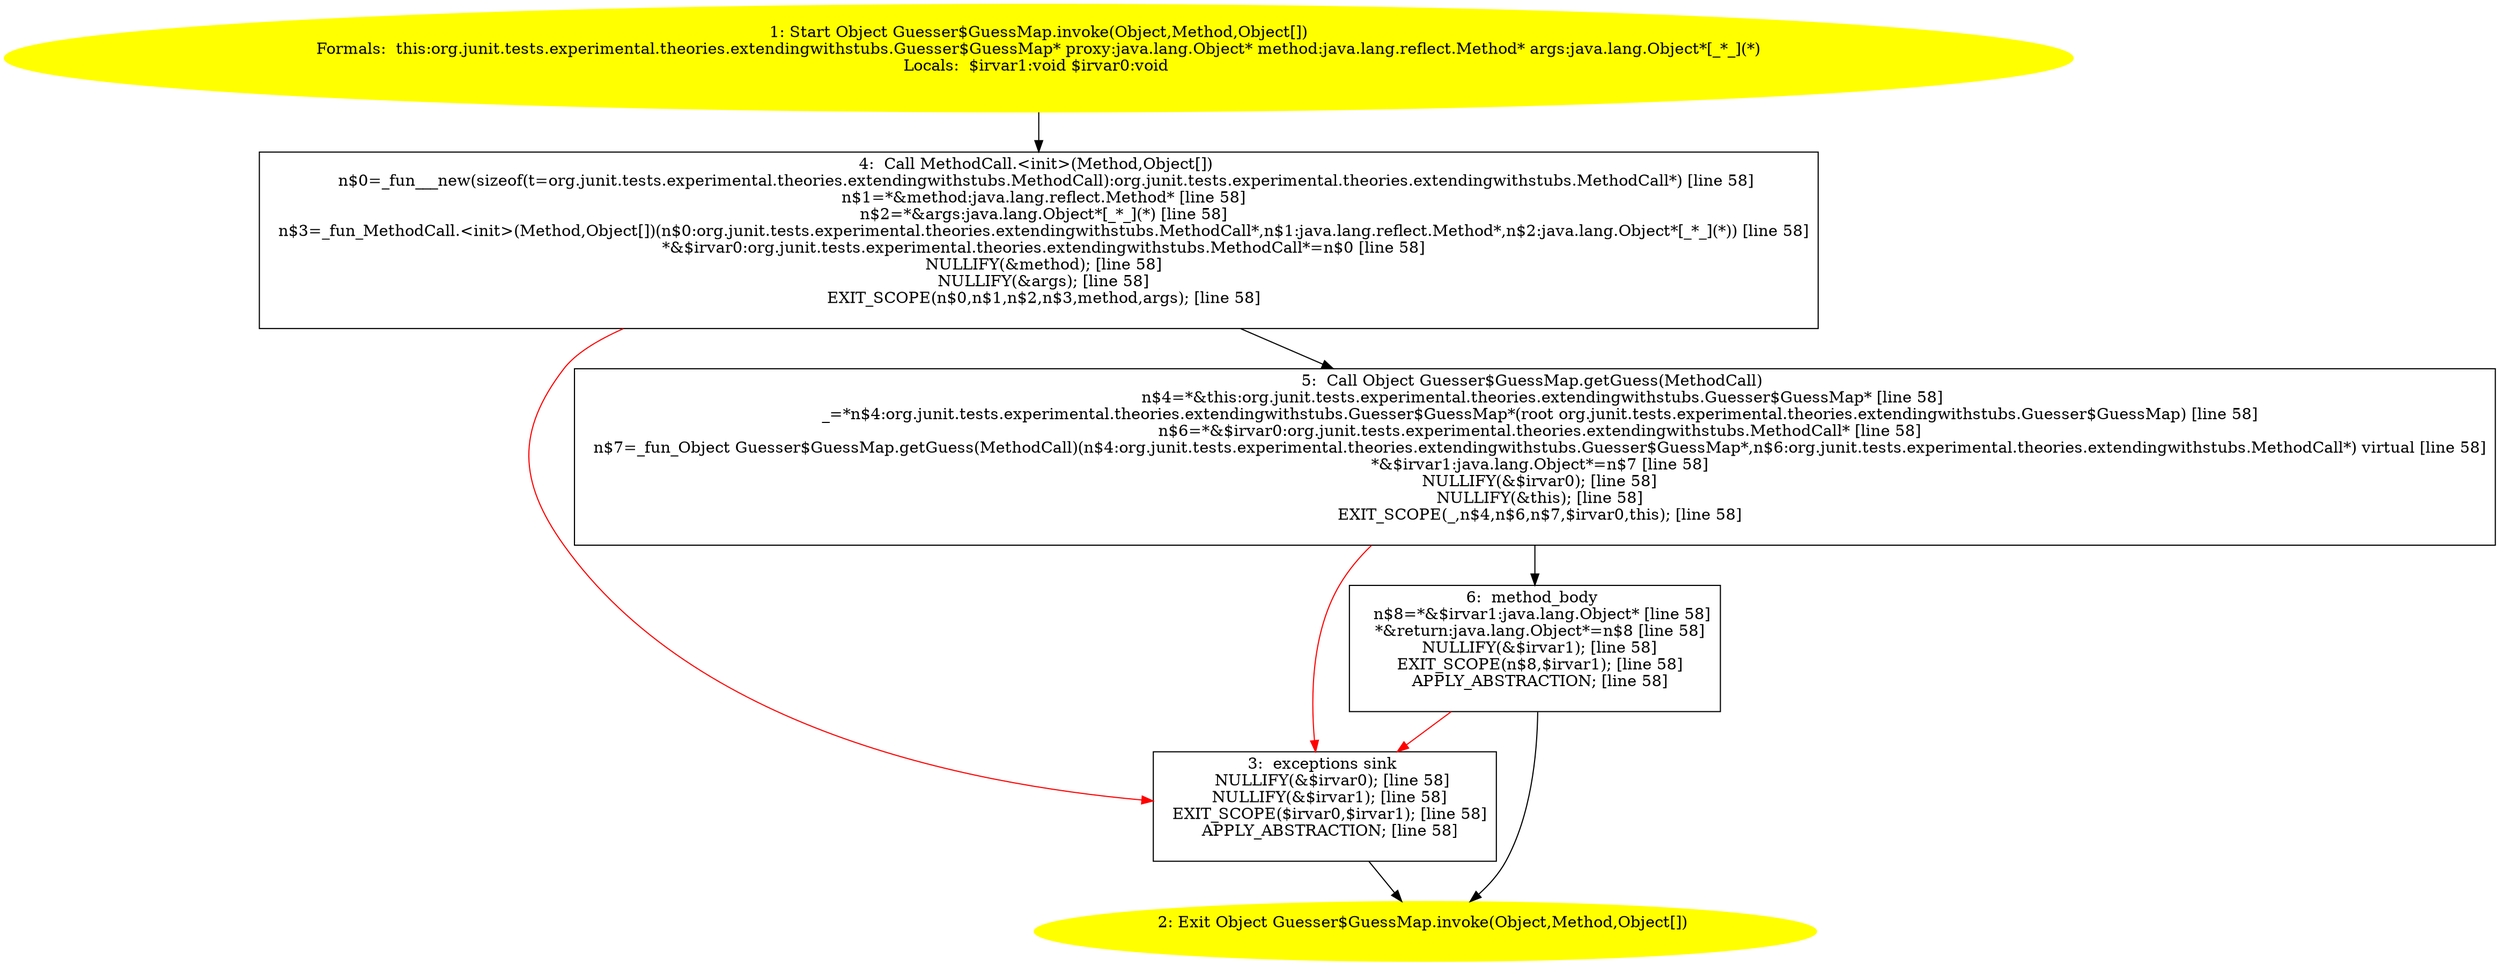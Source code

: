 /* @generated */
digraph cfg {
"org.junit.tests.experimental.theories.extendingwithstubs.Guesser$GuessMap.invoke(java.lang.Object,ja.91f1775c3cbb239ff31a2ab10d47fcb4_1" [label="1: Start Object Guesser$GuessMap.invoke(Object,Method,Object[])\nFormals:  this:org.junit.tests.experimental.theories.extendingwithstubs.Guesser$GuessMap* proxy:java.lang.Object* method:java.lang.reflect.Method* args:java.lang.Object*[_*_](*)\nLocals:  $irvar1:void $irvar0:void \n  " color=yellow style=filled]
	

	 "org.junit.tests.experimental.theories.extendingwithstubs.Guesser$GuessMap.invoke(java.lang.Object,ja.91f1775c3cbb239ff31a2ab10d47fcb4_1" -> "org.junit.tests.experimental.theories.extendingwithstubs.Guesser$GuessMap.invoke(java.lang.Object,ja.91f1775c3cbb239ff31a2ab10d47fcb4_4" ;
"org.junit.tests.experimental.theories.extendingwithstubs.Guesser$GuessMap.invoke(java.lang.Object,ja.91f1775c3cbb239ff31a2ab10d47fcb4_2" [label="2: Exit Object Guesser$GuessMap.invoke(Object,Method,Object[]) \n  " color=yellow style=filled]
	

"org.junit.tests.experimental.theories.extendingwithstubs.Guesser$GuessMap.invoke(java.lang.Object,ja.91f1775c3cbb239ff31a2ab10d47fcb4_3" [label="3:  exceptions sink \n   NULLIFY(&$irvar0); [line 58]\n  NULLIFY(&$irvar1); [line 58]\n  EXIT_SCOPE($irvar0,$irvar1); [line 58]\n  APPLY_ABSTRACTION; [line 58]\n " shape="box"]
	

	 "org.junit.tests.experimental.theories.extendingwithstubs.Guesser$GuessMap.invoke(java.lang.Object,ja.91f1775c3cbb239ff31a2ab10d47fcb4_3" -> "org.junit.tests.experimental.theories.extendingwithstubs.Guesser$GuessMap.invoke(java.lang.Object,ja.91f1775c3cbb239ff31a2ab10d47fcb4_2" ;
"org.junit.tests.experimental.theories.extendingwithstubs.Guesser$GuessMap.invoke(java.lang.Object,ja.91f1775c3cbb239ff31a2ab10d47fcb4_4" [label="4:  Call MethodCall.<init>(Method,Object[]) \n   n$0=_fun___new(sizeof(t=org.junit.tests.experimental.theories.extendingwithstubs.MethodCall):org.junit.tests.experimental.theories.extendingwithstubs.MethodCall*) [line 58]\n  n$1=*&method:java.lang.reflect.Method* [line 58]\n  n$2=*&args:java.lang.Object*[_*_](*) [line 58]\n  n$3=_fun_MethodCall.<init>(Method,Object[])(n$0:org.junit.tests.experimental.theories.extendingwithstubs.MethodCall*,n$1:java.lang.reflect.Method*,n$2:java.lang.Object*[_*_](*)) [line 58]\n  *&$irvar0:org.junit.tests.experimental.theories.extendingwithstubs.MethodCall*=n$0 [line 58]\n  NULLIFY(&method); [line 58]\n  NULLIFY(&args); [line 58]\n  EXIT_SCOPE(n$0,n$1,n$2,n$3,method,args); [line 58]\n " shape="box"]
	

	 "org.junit.tests.experimental.theories.extendingwithstubs.Guesser$GuessMap.invoke(java.lang.Object,ja.91f1775c3cbb239ff31a2ab10d47fcb4_4" -> "org.junit.tests.experimental.theories.extendingwithstubs.Guesser$GuessMap.invoke(java.lang.Object,ja.91f1775c3cbb239ff31a2ab10d47fcb4_5" ;
	 "org.junit.tests.experimental.theories.extendingwithstubs.Guesser$GuessMap.invoke(java.lang.Object,ja.91f1775c3cbb239ff31a2ab10d47fcb4_4" -> "org.junit.tests.experimental.theories.extendingwithstubs.Guesser$GuessMap.invoke(java.lang.Object,ja.91f1775c3cbb239ff31a2ab10d47fcb4_3" [color="red" ];
"org.junit.tests.experimental.theories.extendingwithstubs.Guesser$GuessMap.invoke(java.lang.Object,ja.91f1775c3cbb239ff31a2ab10d47fcb4_5" [label="5:  Call Object Guesser$GuessMap.getGuess(MethodCall) \n   n$4=*&this:org.junit.tests.experimental.theories.extendingwithstubs.Guesser$GuessMap* [line 58]\n  _=*n$4:org.junit.tests.experimental.theories.extendingwithstubs.Guesser$GuessMap*(root org.junit.tests.experimental.theories.extendingwithstubs.Guesser$GuessMap) [line 58]\n  n$6=*&$irvar0:org.junit.tests.experimental.theories.extendingwithstubs.MethodCall* [line 58]\n  n$7=_fun_Object Guesser$GuessMap.getGuess(MethodCall)(n$4:org.junit.tests.experimental.theories.extendingwithstubs.Guesser$GuessMap*,n$6:org.junit.tests.experimental.theories.extendingwithstubs.MethodCall*) virtual [line 58]\n  *&$irvar1:java.lang.Object*=n$7 [line 58]\n  NULLIFY(&$irvar0); [line 58]\n  NULLIFY(&this); [line 58]\n  EXIT_SCOPE(_,n$4,n$6,n$7,$irvar0,this); [line 58]\n " shape="box"]
	

	 "org.junit.tests.experimental.theories.extendingwithstubs.Guesser$GuessMap.invoke(java.lang.Object,ja.91f1775c3cbb239ff31a2ab10d47fcb4_5" -> "org.junit.tests.experimental.theories.extendingwithstubs.Guesser$GuessMap.invoke(java.lang.Object,ja.91f1775c3cbb239ff31a2ab10d47fcb4_6" ;
	 "org.junit.tests.experimental.theories.extendingwithstubs.Guesser$GuessMap.invoke(java.lang.Object,ja.91f1775c3cbb239ff31a2ab10d47fcb4_5" -> "org.junit.tests.experimental.theories.extendingwithstubs.Guesser$GuessMap.invoke(java.lang.Object,ja.91f1775c3cbb239ff31a2ab10d47fcb4_3" [color="red" ];
"org.junit.tests.experimental.theories.extendingwithstubs.Guesser$GuessMap.invoke(java.lang.Object,ja.91f1775c3cbb239ff31a2ab10d47fcb4_6" [label="6:  method_body \n   n$8=*&$irvar1:java.lang.Object* [line 58]\n  *&return:java.lang.Object*=n$8 [line 58]\n  NULLIFY(&$irvar1); [line 58]\n  EXIT_SCOPE(n$8,$irvar1); [line 58]\n  APPLY_ABSTRACTION; [line 58]\n " shape="box"]
	

	 "org.junit.tests.experimental.theories.extendingwithstubs.Guesser$GuessMap.invoke(java.lang.Object,ja.91f1775c3cbb239ff31a2ab10d47fcb4_6" -> "org.junit.tests.experimental.theories.extendingwithstubs.Guesser$GuessMap.invoke(java.lang.Object,ja.91f1775c3cbb239ff31a2ab10d47fcb4_2" ;
	 "org.junit.tests.experimental.theories.extendingwithstubs.Guesser$GuessMap.invoke(java.lang.Object,ja.91f1775c3cbb239ff31a2ab10d47fcb4_6" -> "org.junit.tests.experimental.theories.extendingwithstubs.Guesser$GuessMap.invoke(java.lang.Object,ja.91f1775c3cbb239ff31a2ab10d47fcb4_3" [color="red" ];
}
